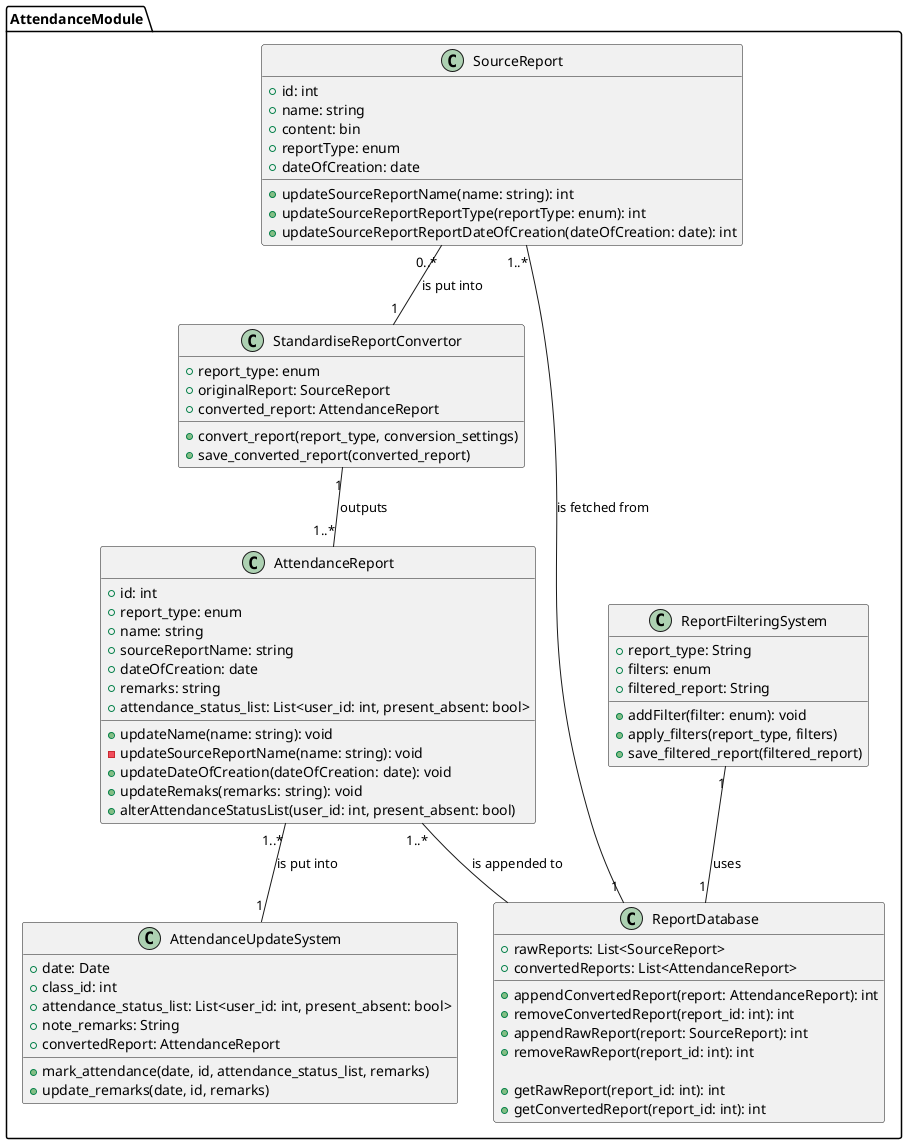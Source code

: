 @startuml attendance

package AttendanceModule {
	class AttendanceUpdateSystem {
		+ date: Date
		+ class_id: int
		+ attendance_status_list: List<user_id: int, present_absent: bool>
		+ note_remarks: String
		+ convertedReport: AttendanceReport
		+ mark_attendance(date, id, attendance_status_list, remarks)
		+ update_remarks(date, id, remarks)
	}

	class StandardiseReportConvertor {
		+ report_type: enum
		+ originalReport: SourceReport
		+ converted_report: AttendanceReport
		+ convert_report(report_type, conversion_settings)
		+ save_converted_report(converted_report)
	}

	class AttendanceReport {
		+ id: int
		+ report_type: enum
		+ name: string
		+ sourceReportName: string
		+ dateOfCreation: date
		+ remarks: string
		+ attendance_status_list: List<user_id: int, present_absent: bool>

		+ updateName(name: string): void
		- updateSourceReportName(name: string): void
		+ updateDateOfCreation(dateOfCreation: date): void
		+ updateRemaks(remarks: string): void
		+ alterAttendanceStatusList(user_id: int, present_absent: bool)
	}

	class ReportFilteringSystem {
		+ report_type: String
		+ filters: enum
		+ filtered_report: String

		+ addFilter(filter: enum): void
		+ apply_filters(report_type, filters)
		+ save_filtered_report(filtered_report)
	}

	class SourceReport {
		+ id: int
		+ name: string
		+ content: bin
		+ reportType: enum
		+ dateOfCreation: date

		+ updateSourceReportName(name: string): int
		+ updateSourceReportReportType(reportType: enum): int
		+ updateSourceReportReportDateOfCreation(dateOfCreation: date): int
	}

	class ReportDatabase {
		+ rawReports: List<SourceReport>
		+ convertedReports: List<AttendanceReport>

		+ appendConvertedReport(report: AttendanceReport): int
		+ removeConvertedReport(report_id: int): int
		+ appendRawReport(report: SourceReport): int
		+ removeRawReport(report_id: int): int

		+ getRawReport(report_id: int): int
		+ getConvertedReport(report_id: int): int
	}

	SourceReport "0..*" -- "1" StandardiseReportConvertor: is put into
	StandardiseReportConvertor "1" -- "1..*" AttendanceReport: outputs
	AttendanceReport "1..*" -- "1" AttendanceUpdateSystem: is put into
	AttendanceReport "1..*" -- ReportDatabase: is appended to
	ReportFilteringSystem "1" -- "1" ReportDatabase: uses
	SourceReport "1..*" -- "1" ReportDatabase: is fetched from

}
@enduml
